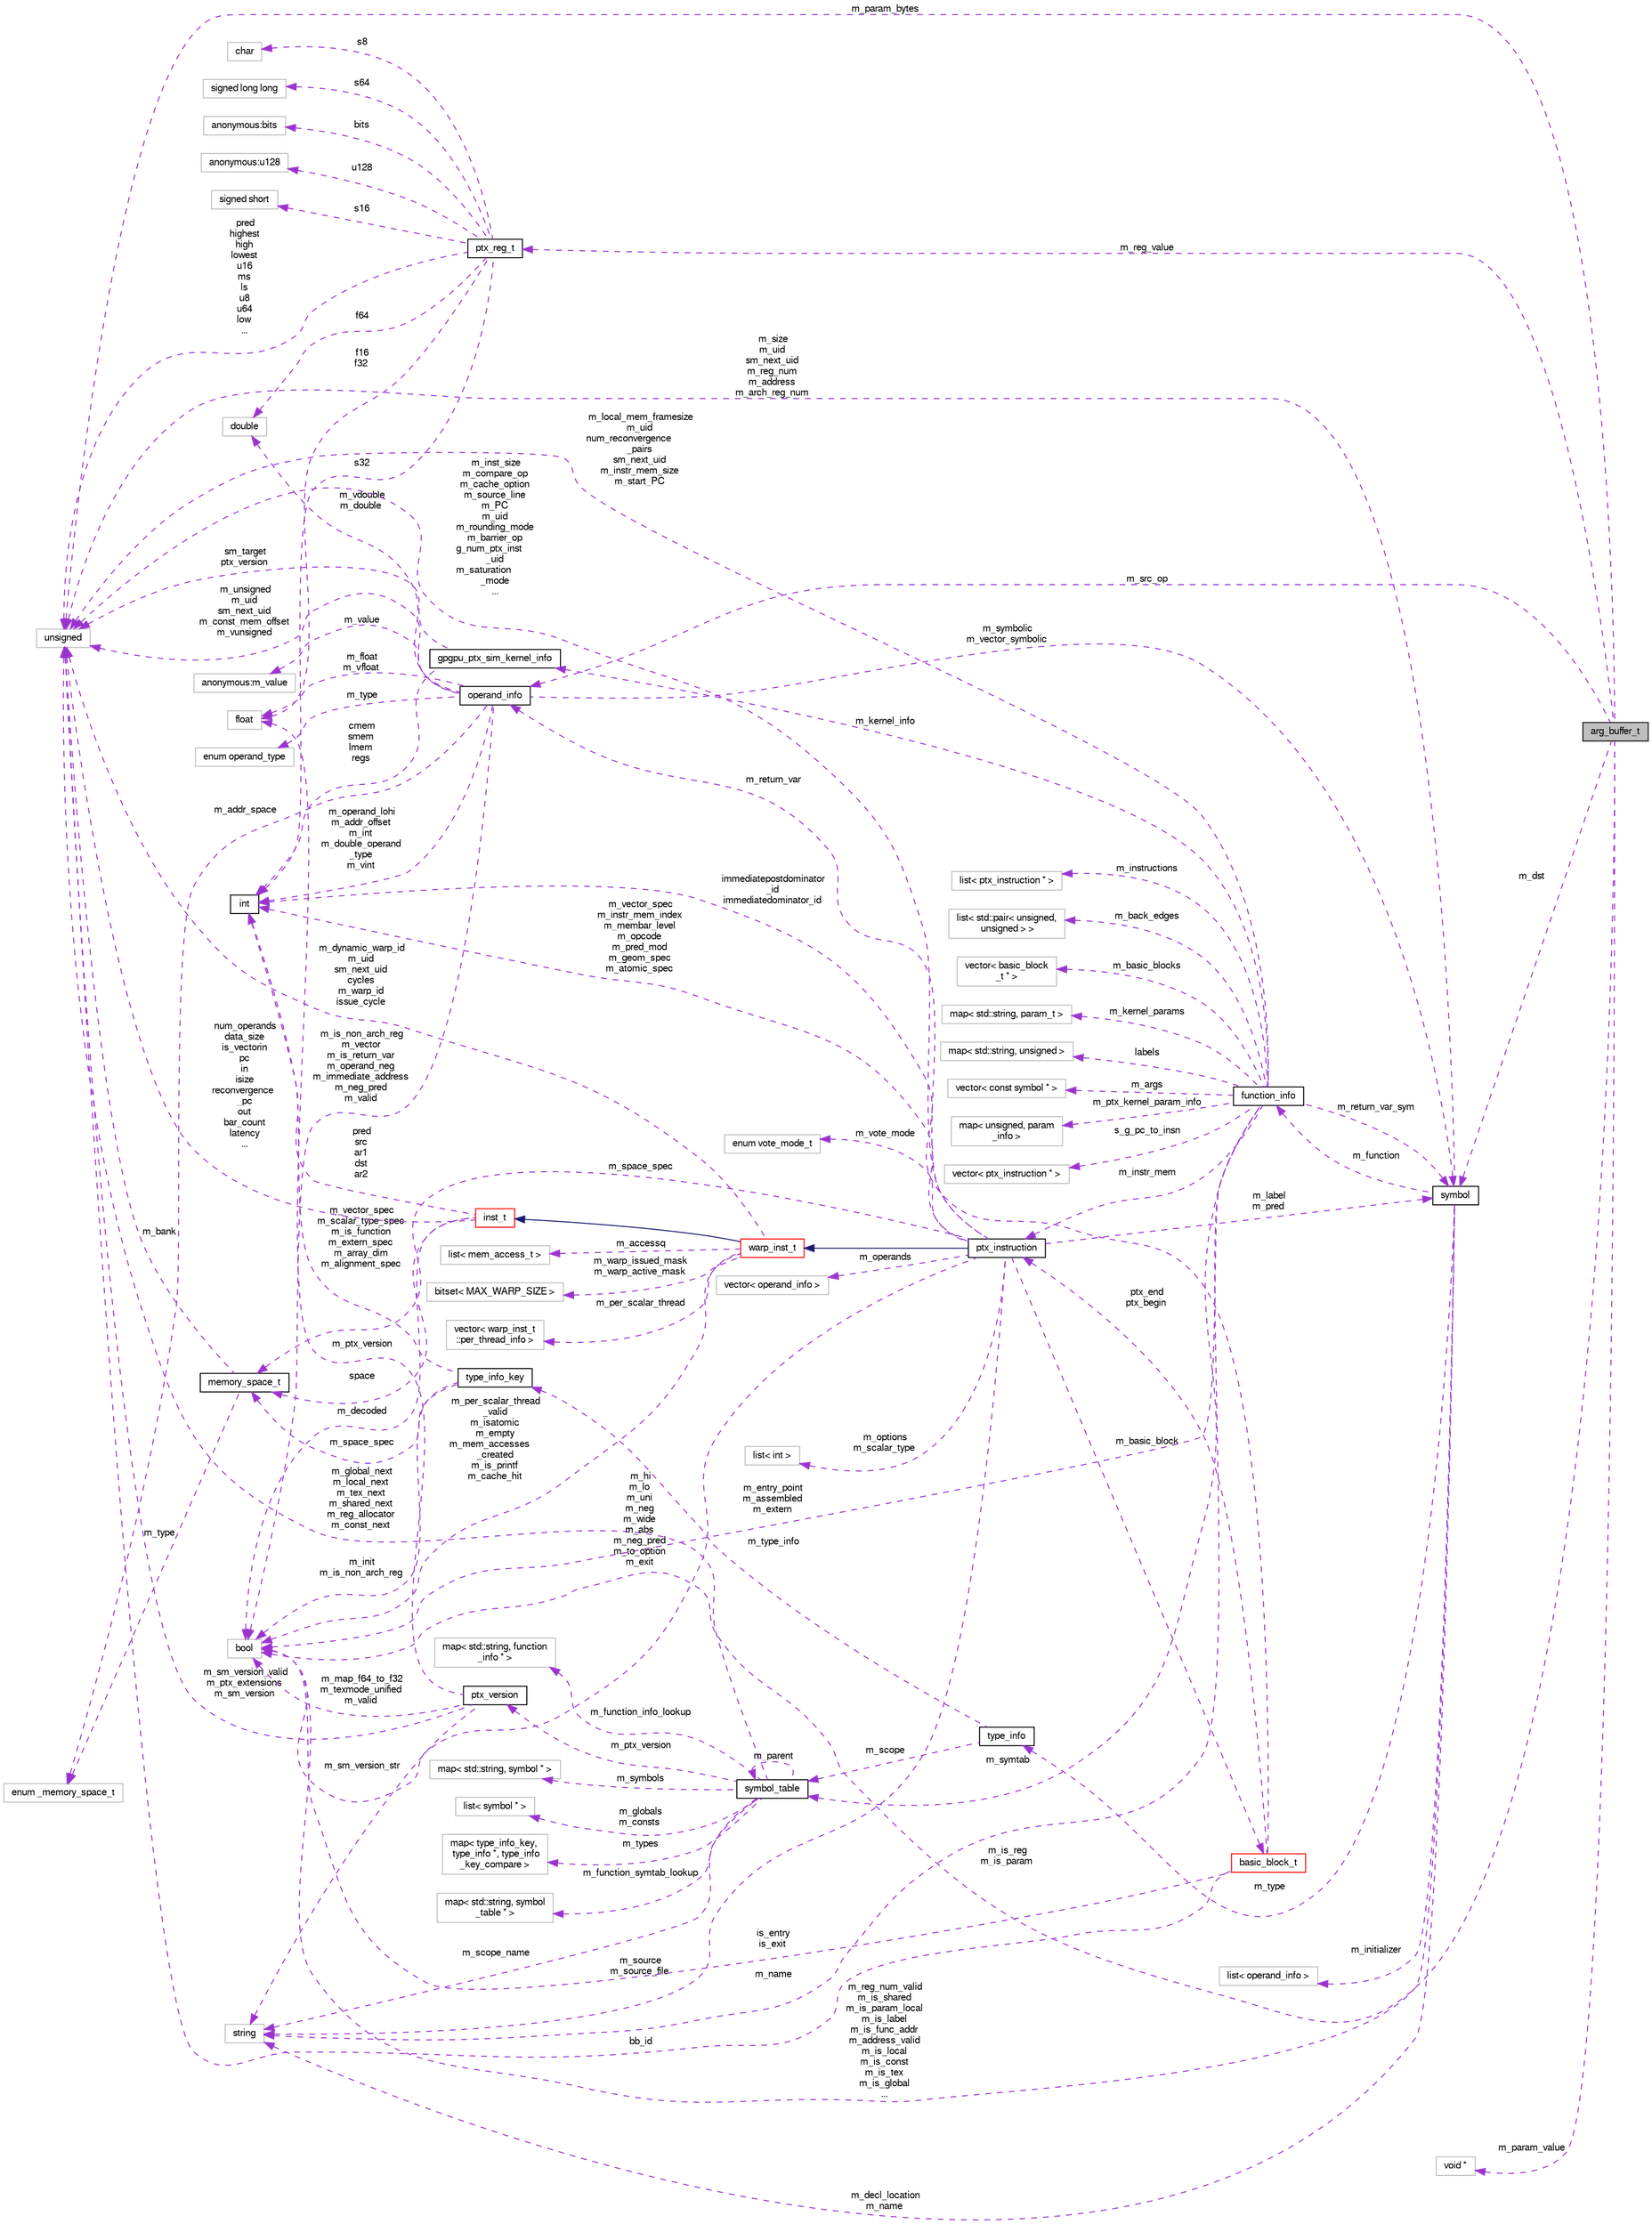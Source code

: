 digraph "arg_buffer_t"
{
  bgcolor="transparent";
  edge [fontname="FreeSans",fontsize="10",labelfontname="FreeSans",labelfontsize="10"];
  node [fontname="FreeSans",fontsize="10",shape=record];
  rankdir="LR";
  Node1 [label="arg_buffer_t",height=0.2,width=0.4,color="black", fillcolor="grey75", style="filled", fontcolor="black"];
  Node2 -> Node1 [dir="back",color="darkorchid3",fontsize="10",style="dashed",label=" m_reg_value" ,fontname="FreeSans"];
  Node2 [label="ptx_reg_t",height=0.2,width=0.4,color="black",URL="$unionptx__reg__t.html"];
  Node3 -> Node2 [dir="back",color="darkorchid3",fontsize="10",style="dashed",label=" bits" ,fontname="FreeSans"];
  Node3 [label="anonymous:bits",height=0.2,width=0.4,color="grey75"];
  Node4 -> Node2 [dir="back",color="darkorchid3",fontsize="10",style="dashed",label=" u128" ,fontname="FreeSans"];
  Node4 [label="anonymous:u128",height=0.2,width=0.4,color="grey75"];
  Node5 -> Node2 [dir="back",color="darkorchid3",fontsize="10",style="dashed",label=" f64" ,fontname="FreeSans"];
  Node5 [label="double",height=0.2,width=0.4,color="grey75"];
  Node6 -> Node2 [dir="back",color="darkorchid3",fontsize="10",style="dashed",label=" f16\nf32" ,fontname="FreeSans"];
  Node6 [label="float",height=0.2,width=0.4,color="grey75"];
  Node7 -> Node2 [dir="back",color="darkorchid3",fontsize="10",style="dashed",label=" s8" ,fontname="FreeSans"];
  Node7 [label="char",height=0.2,width=0.4,color="grey75"];
  Node8 -> Node2 [dir="back",color="darkorchid3",fontsize="10",style="dashed",label=" s32" ,fontname="FreeSans"];
  Node8 [label="int",height=0.2,width=0.4,color="black",URL="$classint.html"];
  Node9 -> Node2 [dir="back",color="darkorchid3",fontsize="10",style="dashed",label=" s64" ,fontname="FreeSans"];
  Node9 [label="signed long long",height=0.2,width=0.4,color="grey75"];
  Node10 -> Node2 [dir="back",color="darkorchid3",fontsize="10",style="dashed",label=" s16" ,fontname="FreeSans"];
  Node10 [label="signed short",height=0.2,width=0.4,color="grey75"];
  Node11 -> Node2 [dir="back",color="darkorchid3",fontsize="10",style="dashed",label=" pred\nhighest\nhigh\nlowest\nu16\nms\nls\nu8\nu64\nlow\n..." ,fontname="FreeSans"];
  Node11 [label="unsigned",height=0.2,width=0.4,color="grey75"];
  Node12 -> Node1 [dir="back",color="darkorchid3",fontsize="10",style="dashed",label=" m_src_op" ,fontname="FreeSans"];
  Node12 [label="operand_info",height=0.2,width=0.4,color="black",URL="$classoperand__info.html"];
  Node13 -> Node12 [dir="back",color="darkorchid3",fontsize="10",style="dashed",label=" m_value" ,fontname="FreeSans"];
  Node13 [label="anonymous:m_value",height=0.2,width=0.4,color="grey75"];
  Node5 -> Node12 [dir="back",color="darkorchid3",fontsize="10",style="dashed",label=" m_vdouble\nm_double" ,fontname="FreeSans"];
  Node6 -> Node12 [dir="back",color="darkorchid3",fontsize="10",style="dashed",label=" m_float\nm_vfloat" ,fontname="FreeSans"];
  Node14 -> Node12 [dir="back",color="darkorchid3",fontsize="10",style="dashed",label=" m_addr_space" ,fontname="FreeSans"];
  Node14 [label="enum _memory_space_t",height=0.2,width=0.4,color="grey75"];
  Node15 -> Node12 [dir="back",color="darkorchid3",fontsize="10",style="dashed",label=" m_symbolic\nm_vector_symbolic" ,fontname="FreeSans"];
  Node15 [label="symbol",height=0.2,width=0.4,color="black",URL="$classsymbol.html"];
  Node16 -> Node15 [dir="back",color="darkorchid3",fontsize="10",style="dashed",label=" m_type" ,fontname="FreeSans"];
  Node16 [label="type_info",height=0.2,width=0.4,color="black",URL="$classtype__info.html"];
  Node17 -> Node16 [dir="back",color="darkorchid3",fontsize="10",style="dashed",label=" m_scope" ,fontname="FreeSans"];
  Node17 [label="symbol_table",height=0.2,width=0.4,color="black",URL="$classsymbol__table.html"];
  Node18 -> Node17 [dir="back",color="darkorchid3",fontsize="10",style="dashed",label=" m_symbols" ,fontname="FreeSans"];
  Node18 [label="map\< std::string, symbol * \>",height=0.2,width=0.4,color="grey75"];
  Node17 -> Node17 [dir="back",color="darkorchid3",fontsize="10",style="dashed",label=" m_parent" ,fontname="FreeSans"];
  Node19 -> Node17 [dir="back",color="darkorchid3",fontsize="10",style="dashed",label=" m_globals\nm_consts" ,fontname="FreeSans"];
  Node19 [label="list\< symbol * \>",height=0.2,width=0.4,color="grey75"];
  Node20 -> Node17 [dir="back",color="darkorchid3",fontsize="10",style="dashed",label=" m_types" ,fontname="FreeSans"];
  Node20 [label="map\< type_info_key,\l type_info *, type_info\l_key_compare \>",height=0.2,width=0.4,color="grey75"];
  Node21 -> Node17 [dir="back",color="darkorchid3",fontsize="10",style="dashed",label=" m_ptx_version" ,fontname="FreeSans"];
  Node21 [label="ptx_version",height=0.2,width=0.4,color="black",URL="$classptx__version.html"];
  Node6 -> Node21 [dir="back",color="darkorchid3",fontsize="10",style="dashed",label=" m_ptx_version" ,fontname="FreeSans"];
  Node22 -> Node21 [dir="back",color="darkorchid3",fontsize="10",style="dashed",label=" m_sm_version_str" ,fontname="FreeSans"];
  Node22 [label="string",height=0.2,width=0.4,color="grey75"];
  Node23 -> Node21 [dir="back",color="darkorchid3",fontsize="10",style="dashed",label=" m_map_f64_to_f32\nm_texmode_unified\nm_valid" ,fontname="FreeSans"];
  Node23 [label="bool",height=0.2,width=0.4,color="grey75"];
  Node11 -> Node21 [dir="back",color="darkorchid3",fontsize="10",style="dashed",label=" m_sm_version_valid\nm_ptx_extensions\nm_sm_version" ,fontname="FreeSans"];
  Node22 -> Node17 [dir="back",color="darkorchid3",fontsize="10",style="dashed",label=" m_scope_name" ,fontname="FreeSans"];
  Node24 -> Node17 [dir="back",color="darkorchid3",fontsize="10",style="dashed",label=" m_function_symtab_lookup" ,fontname="FreeSans"];
  Node24 [label="map\< std::string, symbol\l_table * \>",height=0.2,width=0.4,color="grey75"];
  Node25 -> Node17 [dir="back",color="darkorchid3",fontsize="10",style="dashed",label=" m_function_info_lookup" ,fontname="FreeSans"];
  Node25 [label="map\< std::string, function\l_info * \>",height=0.2,width=0.4,color="grey75"];
  Node11 -> Node17 [dir="back",color="darkorchid3",fontsize="10",style="dashed",label=" m_global_next\nm_local_next\nm_tex_next\nm_shared_next\nm_reg_allocator\nm_const_next" ,fontname="FreeSans"];
  Node26 -> Node16 [dir="back",color="darkorchid3",fontsize="10",style="dashed",label=" m_type_info" ,fontname="FreeSans"];
  Node26 [label="type_info_key",height=0.2,width=0.4,color="black",URL="$classtype__info__key.html"];
  Node27 -> Node26 [dir="back",color="darkorchid3",fontsize="10",style="dashed",label=" m_space_spec" ,fontname="FreeSans"];
  Node27 [label="memory_space_t",height=0.2,width=0.4,color="black",URL="$classmemory__space__t.html"];
  Node14 -> Node27 [dir="back",color="darkorchid3",fontsize="10",style="dashed",label=" m_type" ,fontname="FreeSans"];
  Node11 -> Node27 [dir="back",color="darkorchid3",fontsize="10",style="dashed",label=" m_bank" ,fontname="FreeSans"];
  Node8 -> Node26 [dir="back",color="darkorchid3",fontsize="10",style="dashed",label=" m_vector_spec\nm_scalar_type_spec\nm_is_function\nm_extern_spec\nm_array_dim\nm_alignment_spec" ,fontname="FreeSans"];
  Node23 -> Node26 [dir="back",color="darkorchid3",fontsize="10",style="dashed",label=" m_init\nm_is_non_arch_reg" ,fontname="FreeSans"];
  Node23 -> Node15 [dir="back",color="darkorchid3",fontsize="10",style="dashed",label=" m_reg_num_valid\nm_is_shared\nm_is_param_local\nm_is_label\nm_is_func_addr\nm_address_valid\nm_is_local\nm_is_const\nm_is_tex\nm_is_global\n..." ,fontname="FreeSans"];
  Node22 -> Node15 [dir="back",color="darkorchid3",fontsize="10",style="dashed",label=" m_decl_location\nm_name" ,fontname="FreeSans"];
  Node28 -> Node15 [dir="back",color="darkorchid3",fontsize="10",style="dashed",label=" m_function" ,fontname="FreeSans"];
  Node28 [label="function_info",height=0.2,width=0.4,color="black",URL="$classfunction__info.html"];
  Node17 -> Node28 [dir="back",color="darkorchid3",fontsize="10",style="dashed",label=" m_symtab" ,fontname="FreeSans"];
  Node29 -> Node28 [dir="back",color="darkorchid3",fontsize="10",style="dashed",label=" m_kernel_params" ,fontname="FreeSans"];
  Node29 [label="map\< std::string, param_t \>",height=0.2,width=0.4,color="grey75"];
  Node30 -> Node28 [dir="back",color="darkorchid3",fontsize="10",style="dashed",label=" labels" ,fontname="FreeSans"];
  Node30 [label="map\< std::string, unsigned \>",height=0.2,width=0.4,color="grey75"];
  Node31 -> Node28 [dir="back",color="darkorchid3",fontsize="10",style="dashed",label=" m_args" ,fontname="FreeSans"];
  Node31 [label="vector\< const symbol * \>",height=0.2,width=0.4,color="grey75"];
  Node32 -> Node28 [dir="back",color="darkorchid3",fontsize="10",style="dashed",label=" m_ptx_kernel_param_info" ,fontname="FreeSans"];
  Node32 [label="map\< unsigned, param\l_info \>",height=0.2,width=0.4,color="grey75"];
  Node33 -> Node28 [dir="back",color="darkorchid3",fontsize="10",style="dashed",label=" s_g_pc_to_insn" ,fontname="FreeSans"];
  Node33 [label="vector\< ptx_instruction * \>",height=0.2,width=0.4,color="grey75"];
  Node34 -> Node28 [dir="back",color="darkorchid3",fontsize="10",style="dashed",label=" m_instructions" ,fontname="FreeSans"];
  Node34 [label="list\< ptx_instruction * \>",height=0.2,width=0.4,color="grey75"];
  Node35 -> Node28 [dir="back",color="darkorchid3",fontsize="10",style="dashed",label=" m_instr_mem" ,fontname="FreeSans"];
  Node35 [label="ptx_instruction",height=0.2,width=0.4,color="black",URL="$classptx__instruction.html"];
  Node36 -> Node35 [dir="back",color="midnightblue",fontsize="10",style="solid",fontname="FreeSans"];
  Node36 [label="warp_inst_t",height=0.2,width=0.4,color="red",URL="$classwarp__inst__t.html"];
  Node37 -> Node36 [dir="back",color="midnightblue",fontsize="10",style="solid",fontname="FreeSans"];
  Node37 [label="inst_t",height=0.2,width=0.4,color="red",URL="$classinst__t.html"];
  Node27 -> Node37 [dir="back",color="darkorchid3",fontsize="10",style="dashed",label=" space" ,fontname="FreeSans"];
  Node8 -> Node37 [dir="back",color="darkorchid3",fontsize="10",style="dashed",label=" pred\nsrc\nar1\ndst\nar2" ,fontname="FreeSans"];
  Node23 -> Node37 [dir="back",color="darkorchid3",fontsize="10",style="dashed",label=" m_decoded" ,fontname="FreeSans"];
  Node11 -> Node37 [dir="back",color="darkorchid3",fontsize="10",style="dashed",label=" num_operands\ndata_size\nis_vectorin\npc\nin\nisize\nreconvergence\l_pc\nout\nbar_count\nlatency\n..." ,fontname="FreeSans"];
  Node48 -> Node36 [dir="back",color="darkorchid3",fontsize="10",style="dashed",label=" m_warp_issued_mask\nm_warp_active_mask" ,fontname="FreeSans"];
  Node48 [label="bitset\< MAX_WARP_SIZE \>",height=0.2,width=0.4,color="grey75"];
  Node49 -> Node36 [dir="back",color="darkorchid3",fontsize="10",style="dashed",label=" m_per_scalar_thread" ,fontname="FreeSans"];
  Node49 [label="vector\< warp_inst_t\l::per_thread_info \>",height=0.2,width=0.4,color="grey75"];
  Node50 -> Node36 [dir="back",color="darkorchid3",fontsize="10",style="dashed",label=" m_accessq" ,fontname="FreeSans"];
  Node50 [label="list\< mem_access_t \>",height=0.2,width=0.4,color="grey75"];
  Node23 -> Node36 [dir="back",color="darkorchid3",fontsize="10",style="dashed",label=" m_per_scalar_thread\l_valid\nm_isatomic\nm_empty\nm_mem_accesses\l_created\nm_is_printf\nm_cache_hit" ,fontname="FreeSans"];
  Node11 -> Node36 [dir="back",color="darkorchid3",fontsize="10",style="dashed",label=" m_dynamic_warp_id\nm_uid\nsm_next_uid\ncycles\nm_warp_id\nissue_cycle" ,fontname="FreeSans"];
  Node52 -> Node35 [dir="back",color="darkorchid3",fontsize="10",style="dashed",label=" m_basic_block" ,fontname="FreeSans"];
  Node52 [label="basic_block_t",height=0.2,width=0.4,color="red",URL="$structbasic__block__t.html"];
  Node35 -> Node52 [dir="back",color="darkorchid3",fontsize="10",style="dashed",label=" ptx_end\nptx_begin" ,fontname="FreeSans"];
  Node8 -> Node52 [dir="back",color="darkorchid3",fontsize="10",style="dashed",label=" immediatepostdominator\l_id\nimmediatedominator_id" ,fontname="FreeSans"];
  Node23 -> Node52 [dir="back",color="darkorchid3",fontsize="10",style="dashed",label=" is_entry\nis_exit" ,fontname="FreeSans"];
  Node11 -> Node52 [dir="back",color="darkorchid3",fontsize="10",style="dashed",label=" bb_id" ,fontname="FreeSans"];
  Node54 -> Node35 [dir="back",color="darkorchid3",fontsize="10",style="dashed",label=" m_options\nm_scalar_type" ,fontname="FreeSans"];
  Node54 [label="list\< int \>",height=0.2,width=0.4,color="grey75"];
  Node27 -> Node35 [dir="back",color="darkorchid3",fontsize="10",style="dashed",label=" m_space_spec" ,fontname="FreeSans"];
  Node55 -> Node35 [dir="back",color="darkorchid3",fontsize="10",style="dashed",label=" m_vote_mode" ,fontname="FreeSans"];
  Node55 [label="enum vote_mode_t",height=0.2,width=0.4,color="grey75"];
  Node12 -> Node35 [dir="back",color="darkorchid3",fontsize="10",style="dashed",label=" m_return_var" ,fontname="FreeSans"];
  Node8 -> Node35 [dir="back",color="darkorchid3",fontsize="10",style="dashed",label=" m_vector_spec\nm_instr_mem_index\nm_membar_level\nm_opcode\nm_pred_mod\nm_geom_spec\nm_atomic_spec" ,fontname="FreeSans"];
  Node15 -> Node35 [dir="back",color="darkorchid3",fontsize="10",style="dashed",label=" m_label\nm_pred" ,fontname="FreeSans"];
  Node23 -> Node35 [dir="back",color="darkorchid3",fontsize="10",style="dashed",label=" m_hi\nm_lo\nm_uni\nm_neg\nm_wide\nm_abs\nm_neg_pred\nm_to_option\nm_exit" ,fontname="FreeSans"];
  Node22 -> Node35 [dir="back",color="darkorchid3",fontsize="10",style="dashed",label=" m_source\nm_source_file" ,fontname="FreeSans"];
  Node11 -> Node35 [dir="back",color="darkorchid3",fontsize="10",style="dashed",label=" m_inst_size\nm_compare_op\nm_cache_option\nm_source_line\nm_PC\nm_uid\nm_rounding_mode\nm_barrier_op\ng_num_ptx_inst\l_uid\nm_saturation\l_mode\n..." ,fontname="FreeSans"];
  Node56 -> Node35 [dir="back",color="darkorchid3",fontsize="10",style="dashed",label=" m_operands" ,fontname="FreeSans"];
  Node56 [label="vector\< operand_info \>",height=0.2,width=0.4,color="grey75"];
  Node15 -> Node28 [dir="back",color="darkorchid3",fontsize="10",style="dashed",label=" m_return_var_sym" ,fontname="FreeSans"];
  Node22 -> Node28 [dir="back",color="darkorchid3",fontsize="10",style="dashed",label=" m_name" ,fontname="FreeSans"];
  Node23 -> Node28 [dir="back",color="darkorchid3",fontsize="10",style="dashed",label=" m_entry_point\nm_assembled\nm_extern" ,fontname="FreeSans"];
  Node57 -> Node28 [dir="back",color="darkorchid3",fontsize="10",style="dashed",label=" m_kernel_info" ,fontname="FreeSans"];
  Node57 [label="gpgpu_ptx_sim_kernel_info",height=0.2,width=0.4,color="black",URL="$structgpgpu__ptx__sim__kernel__info.html"];
  Node8 -> Node57 [dir="back",color="darkorchid3",fontsize="10",style="dashed",label=" cmem\nsmem\nlmem\nregs" ,fontname="FreeSans"];
  Node11 -> Node57 [dir="back",color="darkorchid3",fontsize="10",style="dashed",label=" sm_target\nptx_version" ,fontname="FreeSans"];
  Node58 -> Node28 [dir="back",color="darkorchid3",fontsize="10",style="dashed",label=" m_back_edges" ,fontname="FreeSans"];
  Node58 [label="list\< std::pair\< unsigned,\l unsigned \> \>",height=0.2,width=0.4,color="grey75"];
  Node11 -> Node28 [dir="back",color="darkorchid3",fontsize="10",style="dashed",label=" m_local_mem_framesize\nm_uid\nnum_reconvergence\l_pairs\nsm_next_uid\nm_instr_mem_size\nm_start_PC" ,fontname="FreeSans"];
  Node59 -> Node28 [dir="back",color="darkorchid3",fontsize="10",style="dashed",label=" m_basic_blocks" ,fontname="FreeSans"];
  Node59 [label="vector\< basic_block\l_t * \>",height=0.2,width=0.4,color="grey75"];
  Node60 -> Node15 [dir="back",color="darkorchid3",fontsize="10",style="dashed",label=" m_initializer" ,fontname="FreeSans"];
  Node60 [label="list\< operand_info \>",height=0.2,width=0.4,color="grey75"];
  Node11 -> Node15 [dir="back",color="darkorchid3",fontsize="10",style="dashed",label=" m_size\nm_uid\nsm_next_uid\nm_reg_num\nm_address\nm_arch_reg_num" ,fontname="FreeSans"];
  Node8 -> Node12 [dir="back",color="darkorchid3",fontsize="10",style="dashed",label=" m_operand_lohi\nm_addr_offset\nm_int\nm_double_operand\l_type\nm_vint" ,fontname="FreeSans"];
  Node23 -> Node12 [dir="back",color="darkorchid3",fontsize="10",style="dashed",label=" m_is_non_arch_reg\nm_vector\nm_is_return_var\nm_operand_neg\nm_immediate_address\nm_neg_pred\nm_valid" ,fontname="FreeSans"];
  Node61 -> Node12 [dir="back",color="darkorchid3",fontsize="10",style="dashed",label=" m_type" ,fontname="FreeSans"];
  Node61 [label="enum operand_type",height=0.2,width=0.4,color="grey75"];
  Node11 -> Node12 [dir="back",color="darkorchid3",fontsize="10",style="dashed",label=" m_unsigned\nm_uid\nsm_next_uid\nm_const_mem_offset\nm_vunsigned" ,fontname="FreeSans"];
  Node15 -> Node1 [dir="back",color="darkorchid3",fontsize="10",style="dashed",label=" m_dst" ,fontname="FreeSans"];
  Node23 -> Node1 [dir="back",color="darkorchid3",fontsize="10",style="dashed",label=" m_is_reg\nm_is_param" ,fontname="FreeSans"];
  Node11 -> Node1 [dir="back",color="darkorchid3",fontsize="10",style="dashed",label=" m_param_bytes" ,fontname="FreeSans"];
  Node62 -> Node1 [dir="back",color="darkorchid3",fontsize="10",style="dashed",label=" m_param_value" ,fontname="FreeSans"];
  Node62 [label="void *",height=0.2,width=0.4,color="grey75"];
}
